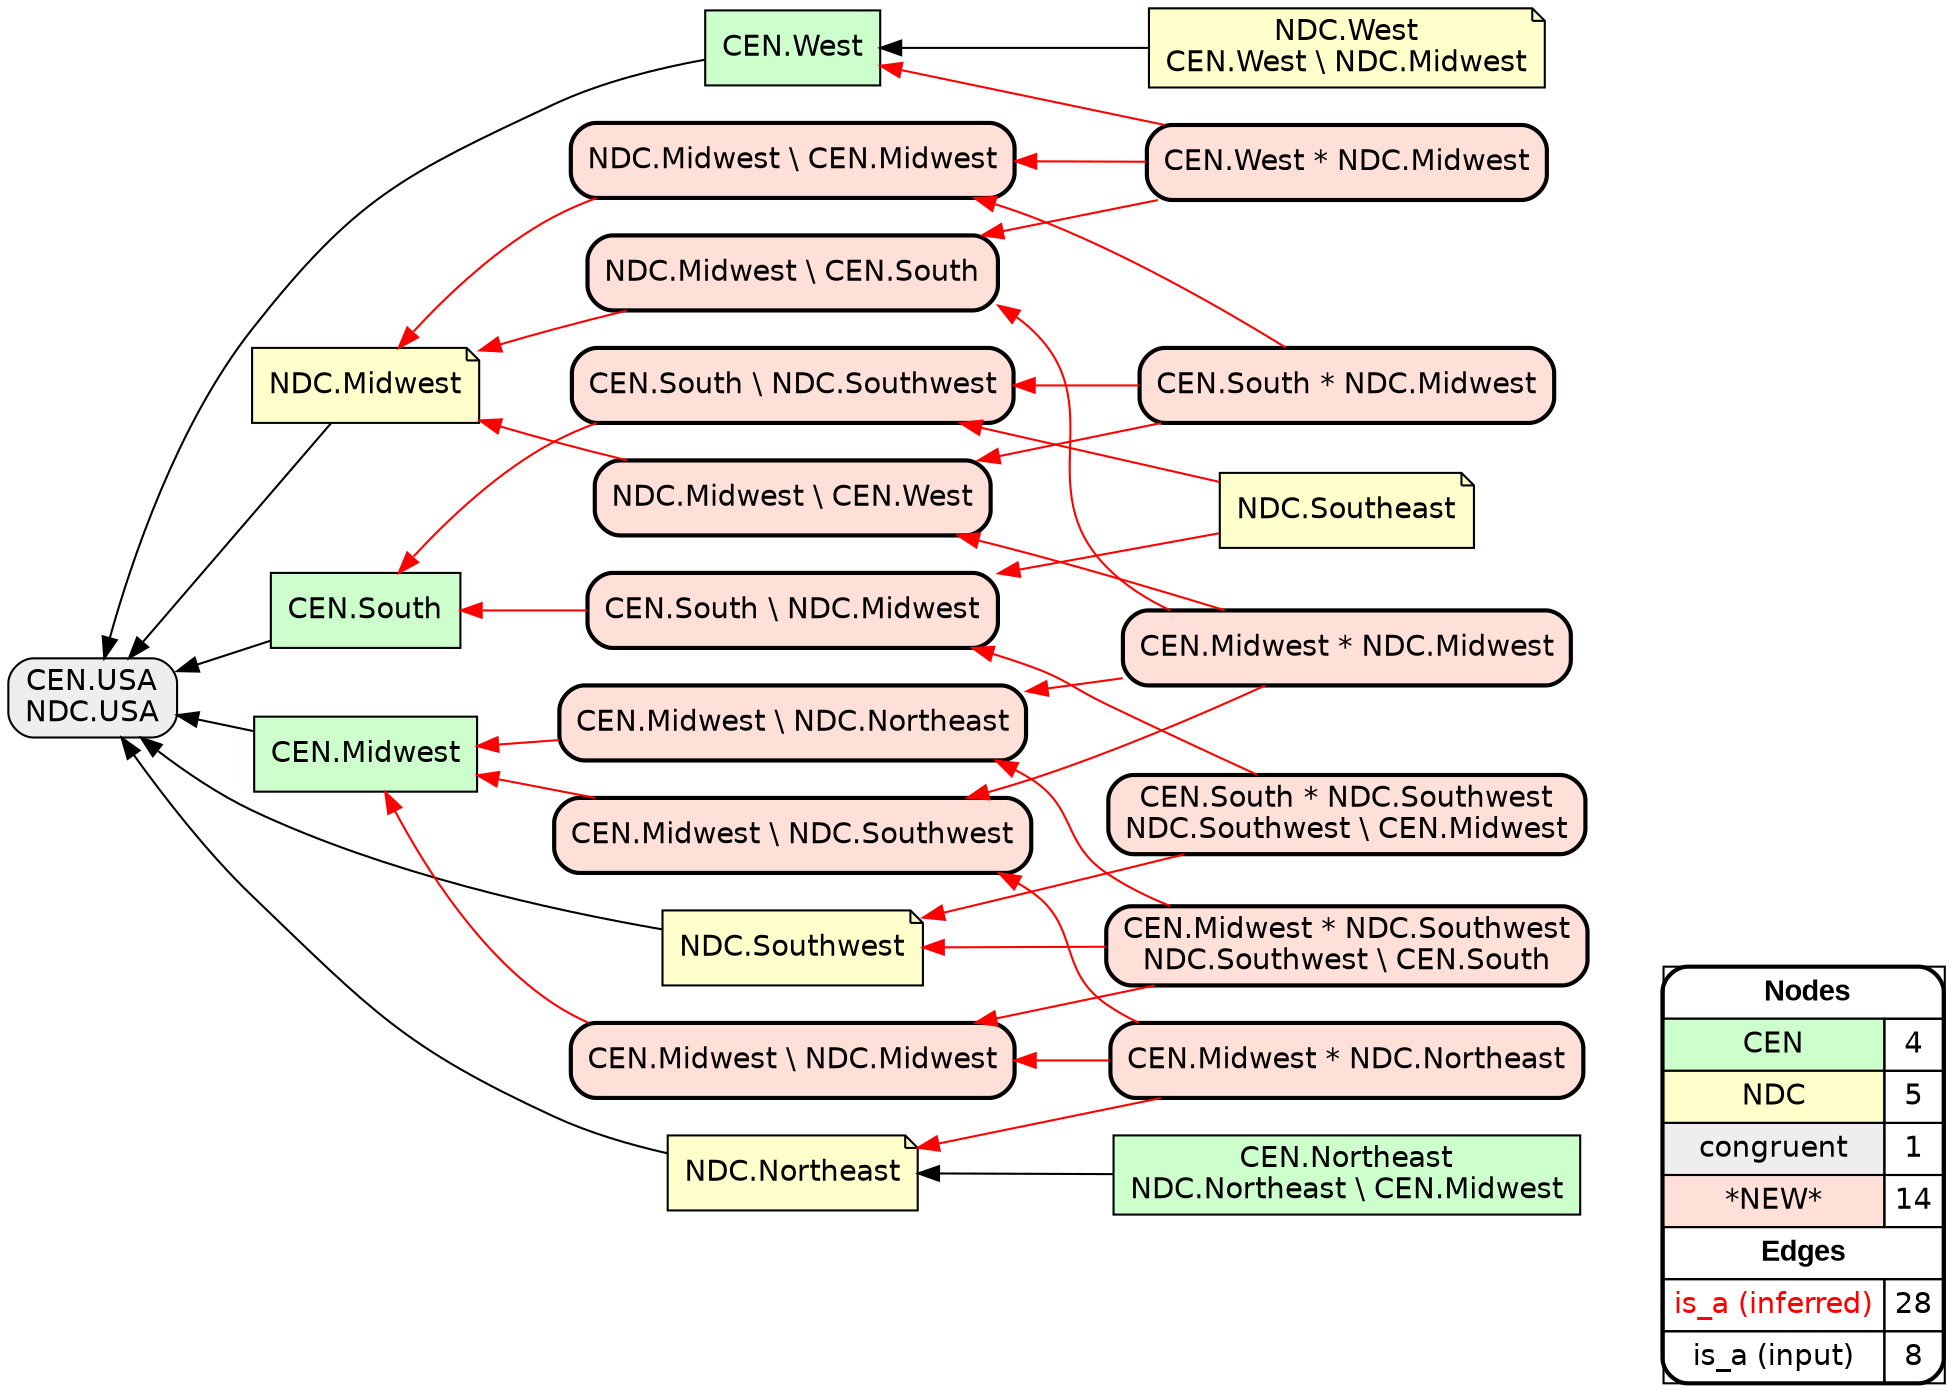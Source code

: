 digraph{
rankdir=RL
node[shape=box style=filled fillcolor="#CCFFCC" fontname="helvetica"] 
"CEN.Midwest"
"CEN.West"
"CEN.Northeast\nNDC.Northeast \\ CEN.Midwest"
"CEN.South"
node[shape=note style=filled fillcolor="#FFFFCC" fontname="helvetica"] 
"NDC.West\nCEN.West \\ NDC.Midwest"
"NDC.Midwest"
"NDC.Southwest"
"NDC.Northeast"
"NDC.Southeast"
node[shape=box style="filled,rounded" fillcolor="#EEEEEE" fontname="helvetica"] 
"CEN.USA\nNDC.USA"
node[shape=box style="filled,rounded,bold" fillcolor="#FFE0D8" fontname="helvetica"] 
"CEN.South * NDC.Southwest\nNDC.Southwest \\ CEN.Midwest"
"CEN.South \\ NDC.Southwest"
"CEN.South * NDC.Midwest"
"CEN.West * NDC.Midwest"
"CEN.South \\ NDC.Midwest"
"CEN.Midwest \\ NDC.Midwest"
"NDC.Midwest \\ CEN.West"
"NDC.Midwest \\ CEN.South"
"CEN.Midwest \\ NDC.Southwest"
"CEN.Midwest * NDC.Northeast"
"NDC.Midwest \\ CEN.Midwest"
"CEN.Midwest \\ NDC.Northeast"
"CEN.Midwest * NDC.Midwest"
"CEN.Midwest * NDC.Southwest\nNDC.Southwest \\ CEN.South"
edge[arrowhead=normal style=dotted color="#000000" constraint=true penwidth=1]
edge[arrowhead=normal style=solid color="#FF0000" constraint=true penwidth=1]
"NDC.Midwest \\ CEN.Midwest" -> "NDC.Midwest"
"NDC.Midwest \\ CEN.South" -> "NDC.Midwest"
"CEN.Midwest * NDC.Northeast" -> "CEN.Midwest \\ NDC.Southwest"
"CEN.Midwest \\ NDC.Northeast" -> "CEN.Midwest"
"CEN.Midwest * NDC.Northeast" -> "CEN.Midwest \\ NDC.Midwest"
"CEN.Midwest * NDC.Midwest" -> "NDC.Midwest \\ CEN.West"
"NDC.Southeast" -> "CEN.South \\ NDC.Midwest"
"CEN.South * NDC.Midwest" -> "CEN.South \\ NDC.Southwest"
"CEN.South * NDC.Southwest\nNDC.Southwest \\ CEN.Midwest" -> "NDC.Southwest"
"NDC.Southeast" -> "CEN.South \\ NDC.Southwest"
"CEN.Midwest * NDC.Midwest" -> "CEN.Midwest \\ NDC.Southwest"
"CEN.Midwest \\ NDC.Southwest" -> "CEN.Midwest"
"CEN.South \\ NDC.Midwest" -> "CEN.South"
"CEN.Midwest * NDC.Midwest" -> "CEN.Midwest \\ NDC.Northeast"
"CEN.Midwest * NDC.Southwest\nNDC.Southwest \\ CEN.South" -> "NDC.Southwest"
"CEN.South * NDC.Midwest" -> "NDC.Midwest \\ CEN.Midwest"
"CEN.South \\ NDC.Southwest" -> "CEN.South"
"CEN.West * NDC.Midwest" -> "CEN.West"
"CEN.West * NDC.Midwest" -> "NDC.Midwest \\ CEN.South"
"CEN.Midwest * NDC.Southwest\nNDC.Southwest \\ CEN.South" -> "CEN.Midwest \\ NDC.Northeast"
"CEN.West * NDC.Midwest" -> "NDC.Midwest \\ CEN.Midwest"
"NDC.Midwest \\ CEN.West" -> "NDC.Midwest"
"CEN.Midwest * NDC.Southwest\nNDC.Southwest \\ CEN.South" -> "CEN.Midwest \\ NDC.Midwest"
"CEN.Midwest * NDC.Northeast" -> "NDC.Northeast"
"CEN.South * NDC.Midwest" -> "NDC.Midwest \\ CEN.West"
"CEN.Midwest \\ NDC.Midwest" -> "CEN.Midwest"
"CEN.South * NDC.Southwest\nNDC.Southwest \\ CEN.Midwest" -> "CEN.South \\ NDC.Midwest"
"CEN.Midwest * NDC.Midwest" -> "NDC.Midwest \\ CEN.South"
edge[arrowhead=normal style=solid color="#000000" constraint=true penwidth=1]
"NDC.West\nCEN.West \\ NDC.Midwest" -> "CEN.West"
"CEN.Midwest" -> "CEN.USA\nNDC.USA"
"CEN.Northeast\nNDC.Northeast \\ CEN.Midwest" -> "NDC.Northeast"
"NDC.Northeast" -> "CEN.USA\nNDC.USA"
"NDC.Midwest" -> "CEN.USA\nNDC.USA"
"NDC.Southwest" -> "CEN.USA\nNDC.USA"
"CEN.West" -> "CEN.USA\nNDC.USA"
"CEN.South" -> "CEN.USA\nNDC.USA"
node[shape=box] 
{rank=source Legend [fillcolor= white margin=0 label=< 
 <TABLE BORDER="0" CELLBORDER="1" CELLSPACING="0" CELLPADDING="4"> 
<TR> <TD COLSPAN="2"><font face="Arial Black"> Nodes</font></TD> </TR> 
<TR> 
 <TD bgcolor="#CCFFCC" fontname="helvetica">CEN</TD> 
 <TD>4</TD> 
 </TR> 
<TR> 
 <TD bgcolor="#FFFFCC" fontname="helvetica">NDC</TD> 
 <TD>5</TD> 
 </TR> 
<TR> 
 <TD bgcolor="#EEEEEE" fontname="helvetica">congruent</TD> 
 <TD>1</TD> 
 </TR> 
<TR> 
 <TD bgcolor="#FFE0D8" fontname="helvetica">*NEW*</TD> 
 <TD>14</TD> 
 </TR> 
<TR> <TD COLSPAN="2"><font face = "Arial Black"> Edges </font></TD> </TR> 
<TR> 
 <TD><font color ="#FF0000">is_a (inferred)</font></TD><TD>28</TD>
</TR>
<TR> 
 <TD><font color ="#000000">is_a (input)</font></TD><TD>8</TD>
</TR>
</TABLE> 
 >] } 
}